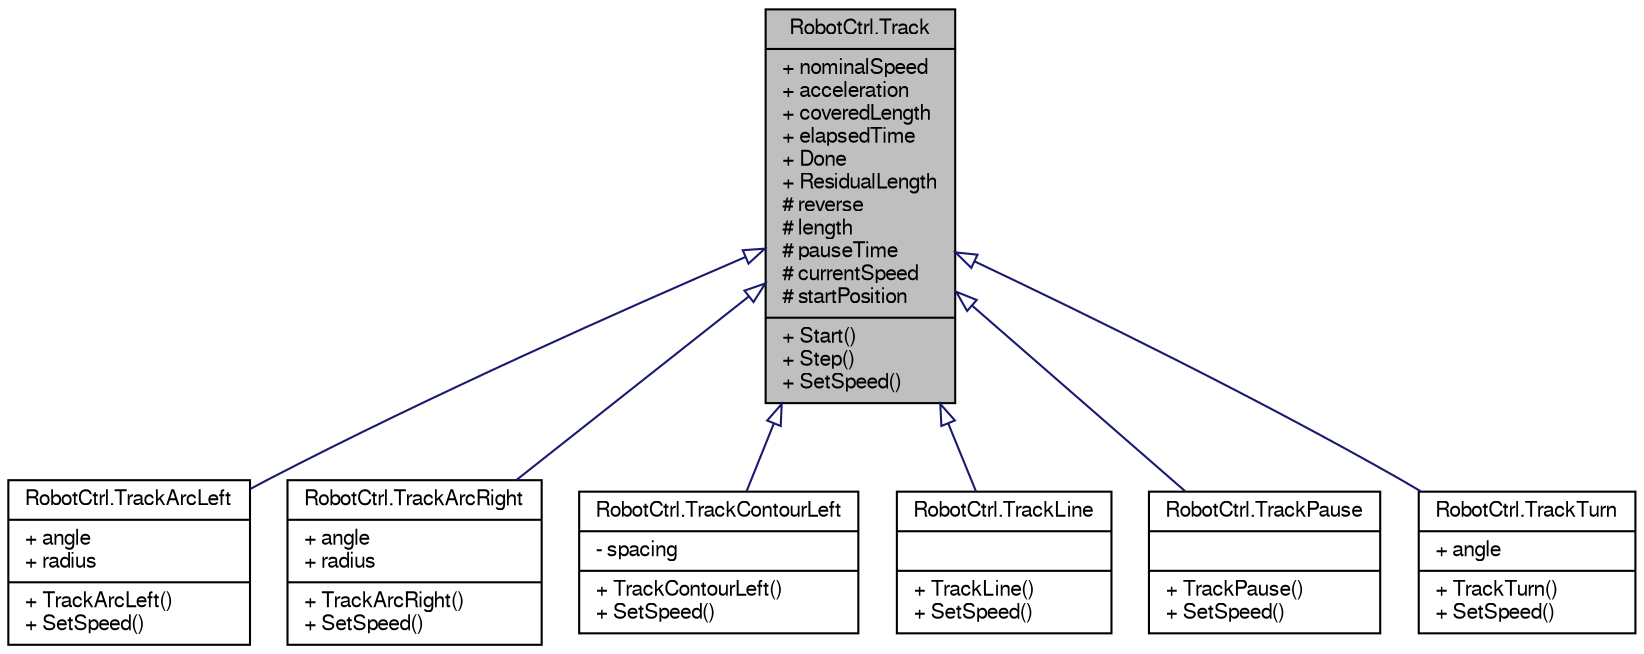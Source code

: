 digraph G
{
  edge [fontname="FreeSans",fontsize="10",labelfontname="FreeSans",labelfontsize="10"];
  node [fontname="FreeSans",fontsize="10",shape=record];
  Node1 [label="{RobotCtrl.Track\n|+ nominalSpeed\l+ acceleration\l+ coveredLength\l+ elapsedTime\l+ Done\l+ ResidualLength\l# reverse\l# length\l# pauseTime\l# currentSpeed\l# startPosition\l|+ Start()\l+ Step()\l+ SetSpeed()\l}",height=0.2,width=0.4,color="black", fillcolor="grey75", style="filled" fontcolor="black"];
  Node1 -> Node2 [dir=back,color="midnightblue",fontsize="10",style="solid",arrowtail="empty"];
  Node2 [label="{RobotCtrl.TrackArcLeft\n|+ angle\l+ radius\l|+ TrackArcLeft()\l+ SetSpeed()\l}",height=0.2,width=0.4,color="black", fillcolor="white", style="filled",URL="$class_robot_ctrl_1_1_track_arc_left.html",tooltip="TrackArcLeft wird verwendet um einen Bogen nach links zu fahren."];
  Node1 -> Node3 [dir=back,color="midnightblue",fontsize="10",style="solid",arrowtail="empty"];
  Node3 [label="{RobotCtrl.TrackArcRight\n|+ angle\l+ radius\l|+ TrackArcRight()\l+ SetSpeed()\l}",height=0.2,width=0.4,color="black", fillcolor="white", style="filled",URL="$class_robot_ctrl_1_1_track_arc_right.html",tooltip="TrackArcRight wird verwendet um einen Bogen nach rechts zu fahren."];
  Node1 -> Node4 [dir=back,color="midnightblue",fontsize="10",style="solid",arrowtail="empty"];
  Node4 [label="{RobotCtrl.TrackContourLeft\n|- spacing\l|+ TrackContourLeft()\l+ SetSpeed()\l}",height=0.2,width=0.4,color="black", fillcolor="white", style="filled",URL="$class_robot_ctrl_1_1_track_contour_left.html",tooltip="TrackContourLeft wird verwendet um eine Kontur linksherum abzufahren."];
  Node1 -> Node5 [dir=back,color="midnightblue",fontsize="10",style="solid",arrowtail="empty"];
  Node5 [label="{RobotCtrl.TrackLine\n||+ TrackLine()\l+ SetSpeed()\l}",height=0.2,width=0.4,color="black", fillcolor="white", style="filled",URL="$class_robot_ctrl_1_1_track_line.html",tooltip="TrackLine wird verwendet um eine gerade Strecke abzufahren."];
  Node1 -> Node6 [dir=back,color="midnightblue",fontsize="10",style="solid",arrowtail="empty"];
  Node6 [label="{RobotCtrl.TrackPause\n||+ TrackPause()\l+ SetSpeed()\l}",height=0.2,width=0.4,color="black", fillcolor="white", style="filled",URL="$class_robot_ctrl_1_1_track_pause.html",tooltip="TrackPause wird verwendet um einen eine vorgegebene Zeit zu warten."];
  Node1 -> Node7 [dir=back,color="midnightblue",fontsize="10",style="solid",arrowtail="empty"];
  Node7 [label="{RobotCtrl.TrackTurn\n|+ angle\l|+ TrackTurn()\l+ SetSpeed()\l}",height=0.2,width=0.4,color="black", fillcolor="white", style="filled",URL="$class_robot_ctrl_1_1_track_turn.html",tooltip="TrackTurn wird verwendet um sich um die eigene Achse zu drehen."];
}
